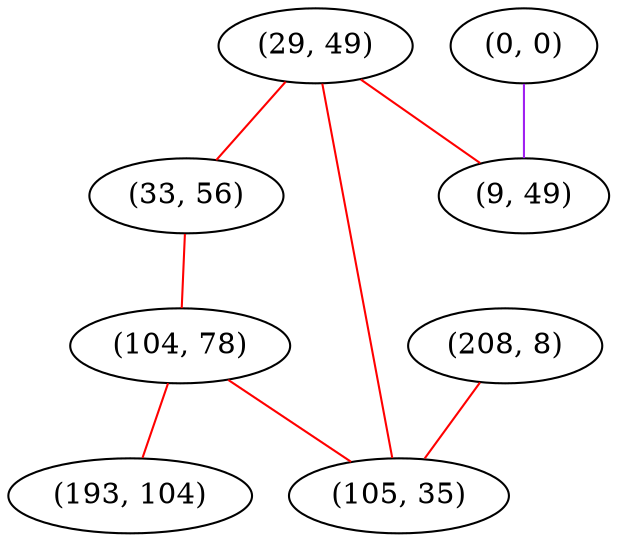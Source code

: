 graph "" {
"(29, 49)";
"(33, 56)";
"(208, 8)";
"(104, 78)";
"(105, 35)";
"(193, 104)";
"(0, 0)";
"(9, 49)";
"(29, 49)" -- "(33, 56)"  [color=red, key=0, weight=1];
"(29, 49)" -- "(105, 35)"  [color=red, key=0, weight=1];
"(29, 49)" -- "(9, 49)"  [color=red, key=0, weight=1];
"(33, 56)" -- "(104, 78)"  [color=red, key=0, weight=1];
"(208, 8)" -- "(105, 35)"  [color=red, key=0, weight=1];
"(104, 78)" -- "(105, 35)"  [color=red, key=0, weight=1];
"(104, 78)" -- "(193, 104)"  [color=red, key=0, weight=1];
"(0, 0)" -- "(9, 49)"  [color=purple, key=0, weight=4];
}
